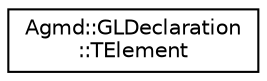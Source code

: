 digraph "Graphical Class Hierarchy"
{
  edge [fontname="Helvetica",fontsize="10",labelfontname="Helvetica",labelfontsize="10"];
  node [fontname="Helvetica",fontsize="10",shape=record];
  rankdir="LR";
  Node1 [label="Agmd::GLDeclaration\l::TElement",height=0.2,width=0.4,color="black", fillcolor="white", style="filled",URL="$struct_agmd_1_1_g_l_declaration_1_1_t_element.html"];
}
